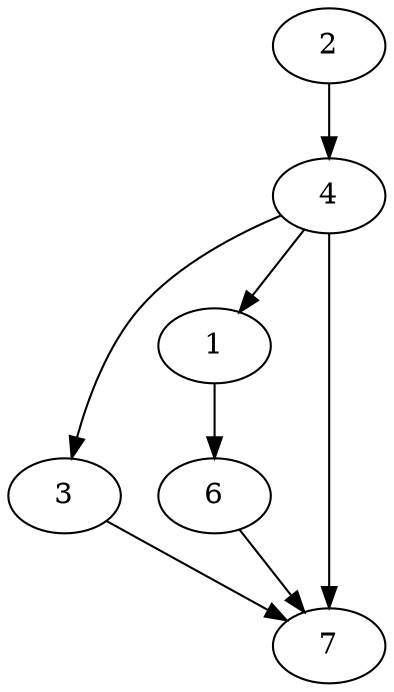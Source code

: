 digraph exampleTown {
   3;
   2;
   1;
   4;
   6;
   7;
   2 -> 4 [village=exampleVillage, name=roadBD; heightLimit =2; weight = 30; primaryType = sideStreet; secondaryType=tunnel;];
   4 -> 1 [village=exampleVillage, name=roadDA; heightLimit =10; weight = 15; primaryType = sideStreet; secondaryType=none;];
   4 -> 3 [village=exampleVillage, name = roadDC; heightLimit= 10; weight = 15; primaryType = mainStreet; secondaryType =none;];
   4 -> 7 [village=exampleVillage, name= roadDG; heightLimit = 10; weight = 40; primaryType = mainStreet; secondaryType= none;];
   3 -> 7 [village=exampleVillage, name= roadCG; heightLimit = 10; weight = 15; primaryType = sideStreet; secondaryType= none;];
   1 -> 6 [village=exampleVillage, name= roadAF; heightLimit = 10; weight = 5; primaryType = mainStreet; secondaryType= none;];
   6 -> 7 [village=exampleVillage, name=roadFG; heightLimit =2; weight = 10; primaryType = sideStreet; secondaryType=tunnel;];
}
